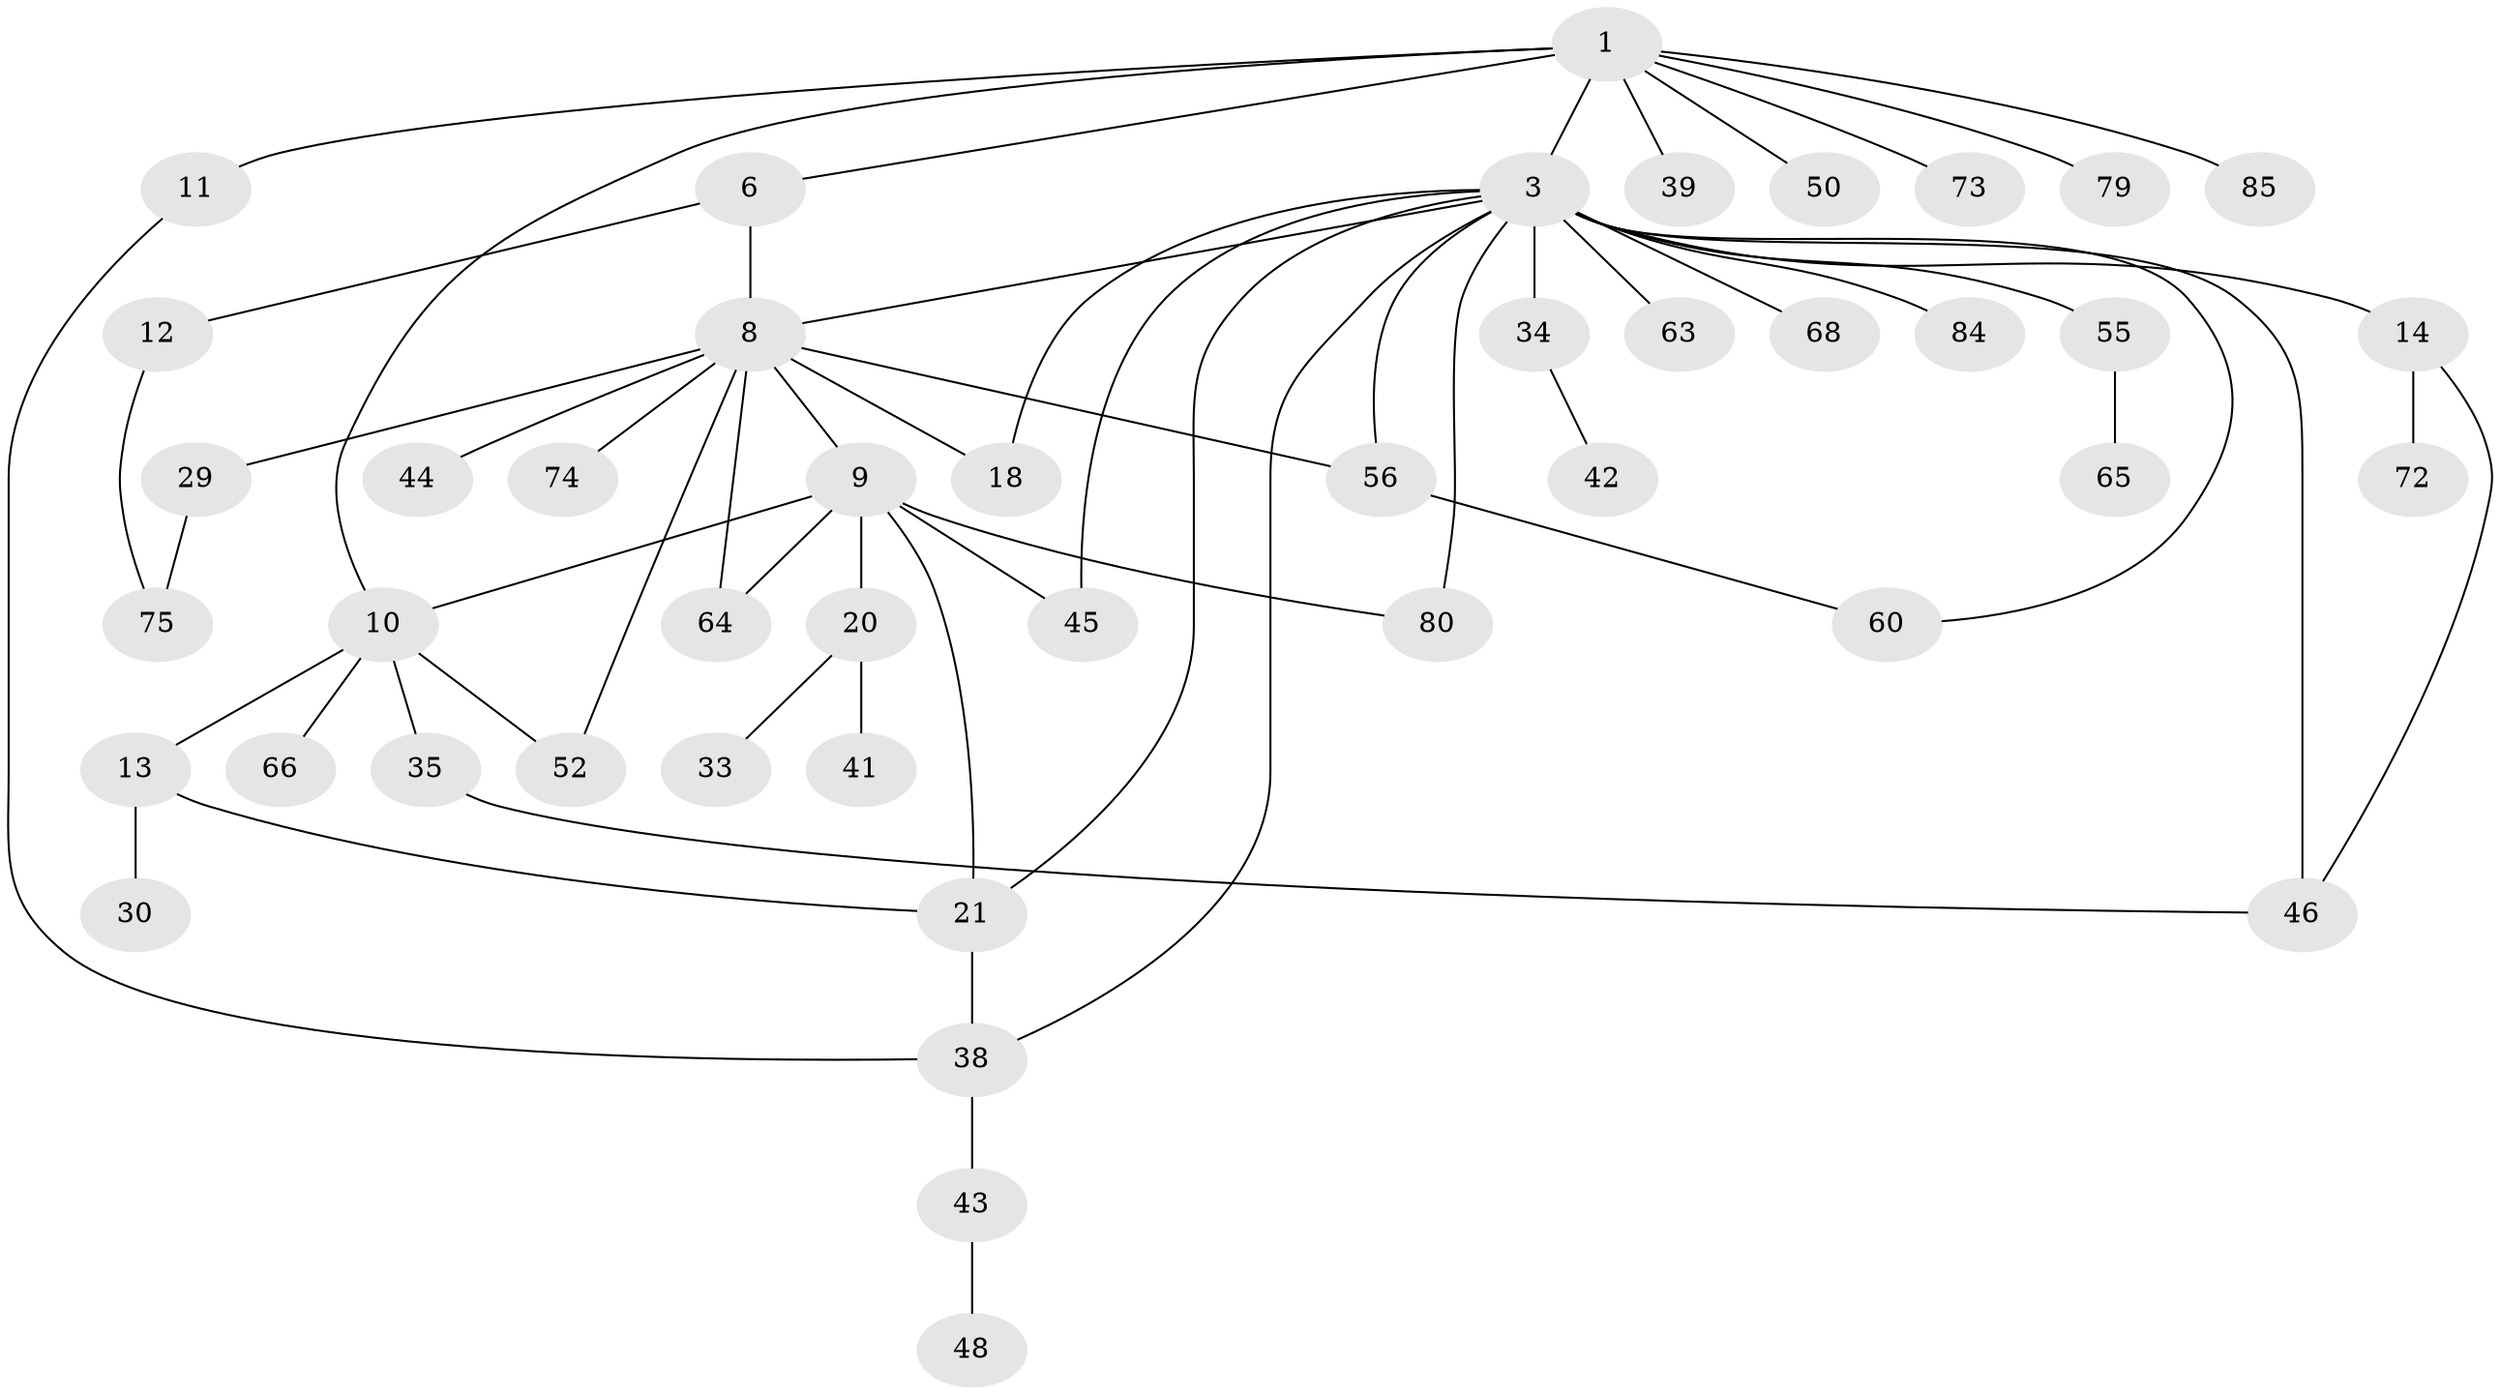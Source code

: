 // original degree distribution, {2: 0.27472527472527475, 5: 0.08791208791208792, 7: 0.01098901098901099, 3: 0.23076923076923078, 4: 0.0989010989010989, 6: 0.01098901098901099, 1: 0.2857142857142857}
// Generated by graph-tools (version 1.1) at 2025/13/03/09/25 04:13:19]
// undirected, 45 vertices, 60 edges
graph export_dot {
graph [start="1"]
  node [color=gray90,style=filled];
  1 [super="+2+5"];
  3 [super="+4+23+22+19+7"];
  6 [super="+47"];
  8 [super="+70+15+31"];
  9 [super="+61"];
  10 [super="+25"];
  11 [super="+40+49"];
  12 [super="+24+58"];
  13;
  14 [super="+16+37"];
  18 [super="+90"];
  20 [super="+53"];
  21 [super="+51+76"];
  29;
  30 [super="+82+86"];
  33;
  34;
  35 [super="+91"];
  38;
  39;
  41;
  42;
  43;
  44;
  45 [super="+81"];
  46 [super="+67"];
  48;
  50;
  52;
  55 [super="+88"];
  56 [super="+71"];
  60;
  63 [super="+87"];
  64;
  65;
  66;
  68;
  72;
  73;
  74;
  75;
  79;
  80;
  84;
  85;
  1 -- 3;
  1 -- 6;
  1 -- 11 [weight=2];
  1 -- 10;
  1 -- 50;
  1 -- 85;
  1 -- 39;
  1 -- 73;
  1 -- 79;
  3 -- 60;
  3 -- 14;
  3 -- 84 [weight=2];
  3 -- 55;
  3 -- 63 [weight=3];
  3 -- 18;
  3 -- 68;
  3 -- 38;
  3 -- 46 [weight=2];
  3 -- 34;
  3 -- 8;
  3 -- 45;
  3 -- 80;
  3 -- 21;
  3 -- 56;
  6 -- 8;
  6 -- 12;
  8 -- 9;
  8 -- 64;
  8 -- 18;
  8 -- 29;
  8 -- 52;
  8 -- 74;
  8 -- 56;
  8 -- 44;
  9 -- 10;
  9 -- 20;
  9 -- 21;
  9 -- 45;
  9 -- 64;
  9 -- 80;
  10 -- 13;
  10 -- 66;
  10 -- 35;
  10 -- 52;
  11 -- 38;
  12 -- 75;
  13 -- 30;
  13 -- 21;
  14 -- 72;
  14 -- 46;
  20 -- 33;
  20 -- 41;
  21 -- 38;
  29 -- 75;
  34 -- 42;
  35 -- 46;
  38 -- 43;
  43 -- 48;
  55 -- 65;
  56 -- 60;
}
